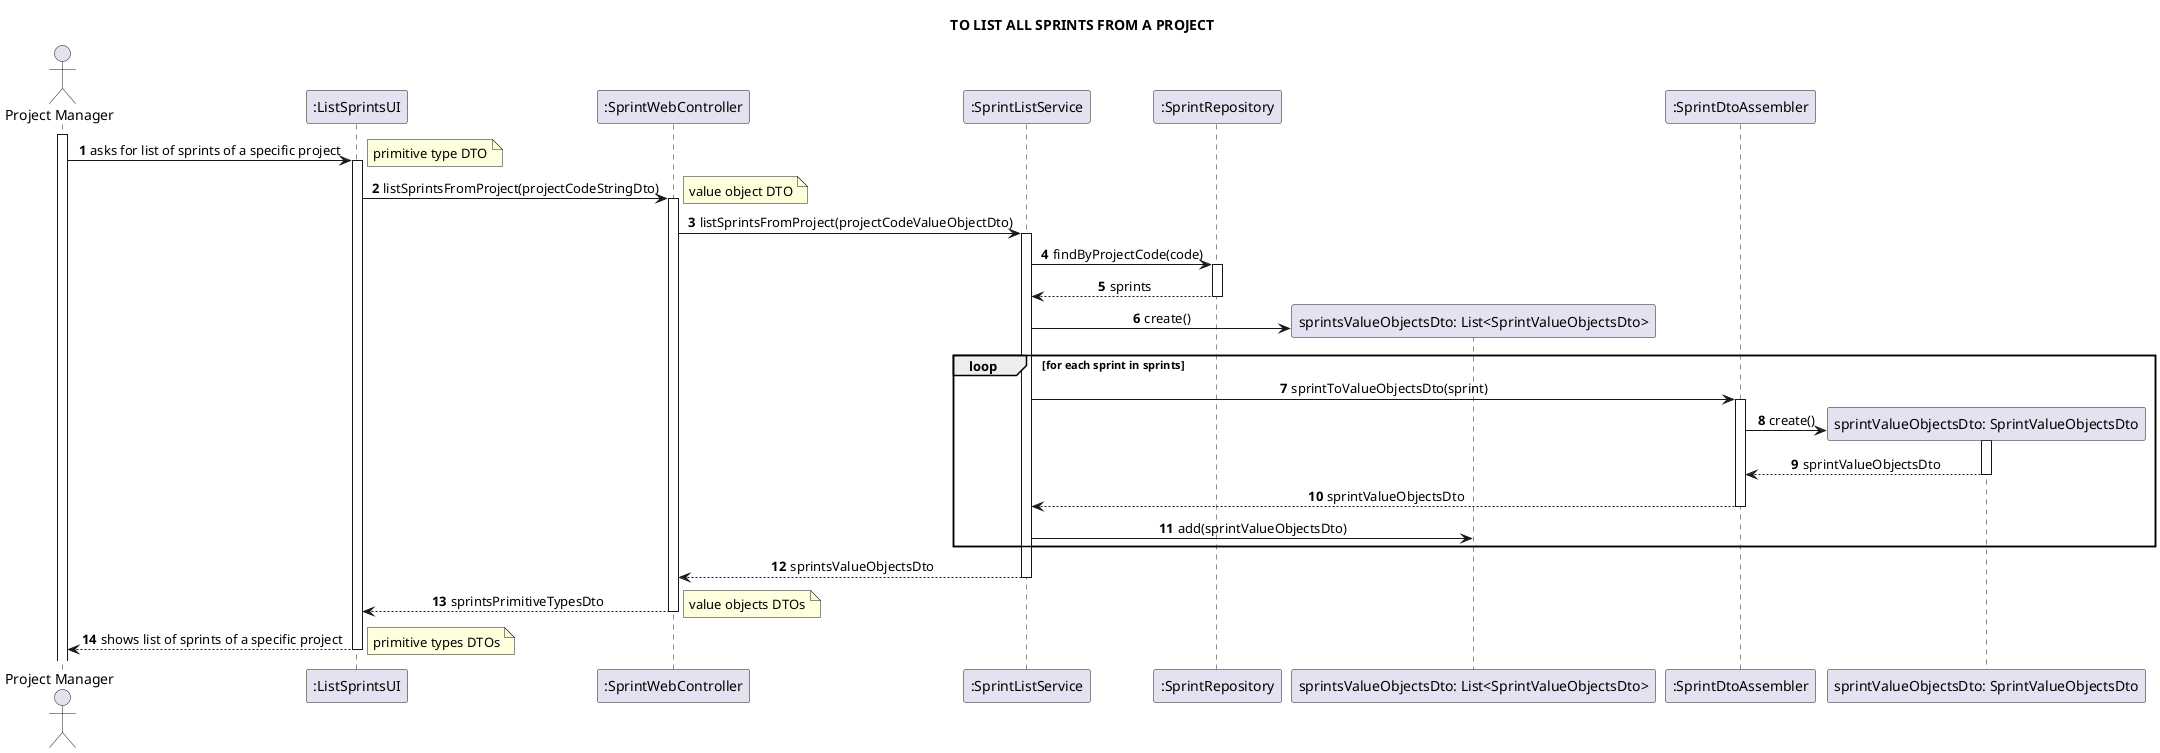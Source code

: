 @startuml

skinparam sequenceMessageAlign center
title TO LIST ALL SPRINTS FROM A PROJECT
autonumber
actor "Project Manager" as pm

participant ":ListSprintsUI" as ui
participant ":SprintWebController" as controller
participant ":SprintListService" as service
participant ":SprintRepository" as repository
participant "sprintsValueObjectsDto: List<SprintValueObjectsDto>" as list
participant ":SprintDtoAssembler" as assembler
participant "sprintValueObjectsDto: SprintValueObjectsDto" as dto

activate pm
pm -> ui: asks for list of sprints of a specific project
activate ui
note right
primitive type DTO
end note
ui -> controller: listSprintsFromProject(projectCodeStringDto)
note right
value object DTO
end note
activate controller
controller -> service: listSprintsFromProject(projectCodeValueObjectDto)
activate service
service -> repository: findByProjectCode(code)
activate repository
repository --> service: sprints
deactivate repository
create list
service -> list: create()
loop for each sprint in sprints
service -> assembler: sprintToValueObjectsDto(sprint)
activate assembler
create dto
assembler -> dto: create()
activate dto
dto --> assembler: sprintValueObjectsDto
deactivate dto
assembler --> service: sprintValueObjectsDto
deactivate assembler
service -> list: add(sprintValueObjectsDto)
end loop
service --> controller: sprintsValueObjectsDto
deactivate service
ui <-- controller: sprintsPrimitiveTypesDto
note right
value objects DTOs
end note
deactivate controller
ui --> pm: shows list of sprints of a specific project
note right
primitive types DTOs
end note
deactivate ui

@enduml